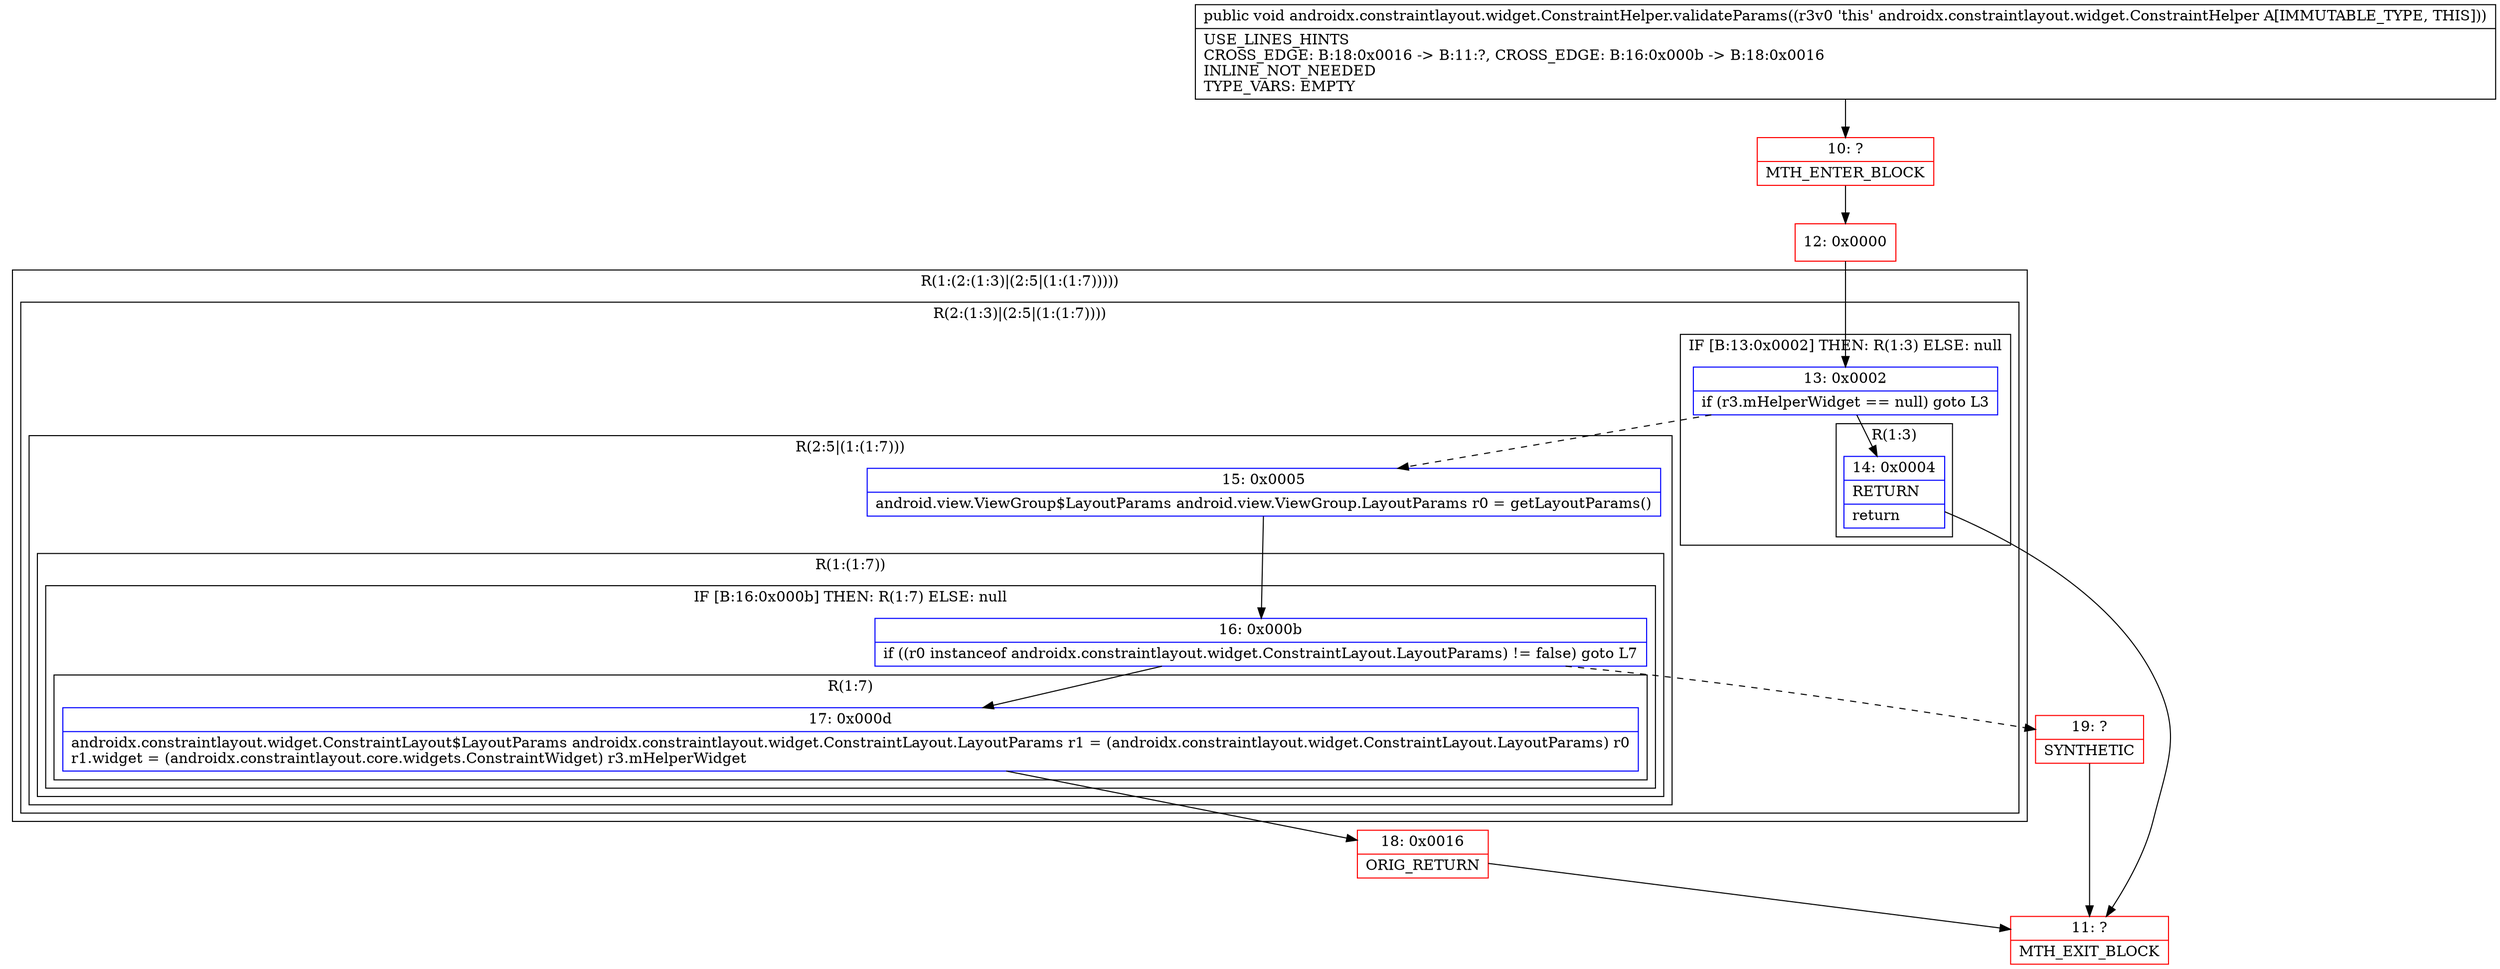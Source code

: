 digraph "CFG forandroidx.constraintlayout.widget.ConstraintHelper.validateParams()V" {
subgraph cluster_Region_2030273417 {
label = "R(1:(2:(1:3)|(2:5|(1:(1:7)))))";
node [shape=record,color=blue];
subgraph cluster_Region_470052152 {
label = "R(2:(1:3)|(2:5|(1:(1:7))))";
node [shape=record,color=blue];
subgraph cluster_IfRegion_1518308075 {
label = "IF [B:13:0x0002] THEN: R(1:3) ELSE: null";
node [shape=record,color=blue];
Node_13 [shape=record,label="{13\:\ 0x0002|if (r3.mHelperWidget == null) goto L3\l}"];
subgraph cluster_Region_525811854 {
label = "R(1:3)";
node [shape=record,color=blue];
Node_14 [shape=record,label="{14\:\ 0x0004|RETURN\l|return\l}"];
}
}
subgraph cluster_Region_1244763605 {
label = "R(2:5|(1:(1:7)))";
node [shape=record,color=blue];
Node_15 [shape=record,label="{15\:\ 0x0005|android.view.ViewGroup$LayoutParams android.view.ViewGroup.LayoutParams r0 = getLayoutParams()\l}"];
subgraph cluster_Region_2049808166 {
label = "R(1:(1:7))";
node [shape=record,color=blue];
subgraph cluster_IfRegion_469202010 {
label = "IF [B:16:0x000b] THEN: R(1:7) ELSE: null";
node [shape=record,color=blue];
Node_16 [shape=record,label="{16\:\ 0x000b|if ((r0 instanceof androidx.constraintlayout.widget.ConstraintLayout.LayoutParams) != false) goto L7\l}"];
subgraph cluster_Region_614056870 {
label = "R(1:7)";
node [shape=record,color=blue];
Node_17 [shape=record,label="{17\:\ 0x000d|androidx.constraintlayout.widget.ConstraintLayout$LayoutParams androidx.constraintlayout.widget.ConstraintLayout.LayoutParams r1 = (androidx.constraintlayout.widget.ConstraintLayout.LayoutParams) r0\lr1.widget = (androidx.constraintlayout.core.widgets.ConstraintWidget) r3.mHelperWidget\l}"];
}
}
}
}
}
}
Node_10 [shape=record,color=red,label="{10\:\ ?|MTH_ENTER_BLOCK\l}"];
Node_12 [shape=record,color=red,label="{12\:\ 0x0000}"];
Node_11 [shape=record,color=red,label="{11\:\ ?|MTH_EXIT_BLOCK\l}"];
Node_18 [shape=record,color=red,label="{18\:\ 0x0016|ORIG_RETURN\l}"];
Node_19 [shape=record,color=red,label="{19\:\ ?|SYNTHETIC\l}"];
MethodNode[shape=record,label="{public void androidx.constraintlayout.widget.ConstraintHelper.validateParams((r3v0 'this' androidx.constraintlayout.widget.ConstraintHelper A[IMMUTABLE_TYPE, THIS]))  | USE_LINES_HINTS\lCROSS_EDGE: B:18:0x0016 \-\> B:11:?, CROSS_EDGE: B:16:0x000b \-\> B:18:0x0016\lINLINE_NOT_NEEDED\lTYPE_VARS: EMPTY\l}"];
MethodNode -> Node_10;Node_13 -> Node_14;
Node_13 -> Node_15[style=dashed];
Node_14 -> Node_11;
Node_15 -> Node_16;
Node_16 -> Node_17;
Node_16 -> Node_19[style=dashed];
Node_17 -> Node_18;
Node_10 -> Node_12;
Node_12 -> Node_13;
Node_18 -> Node_11;
Node_19 -> Node_11;
}


